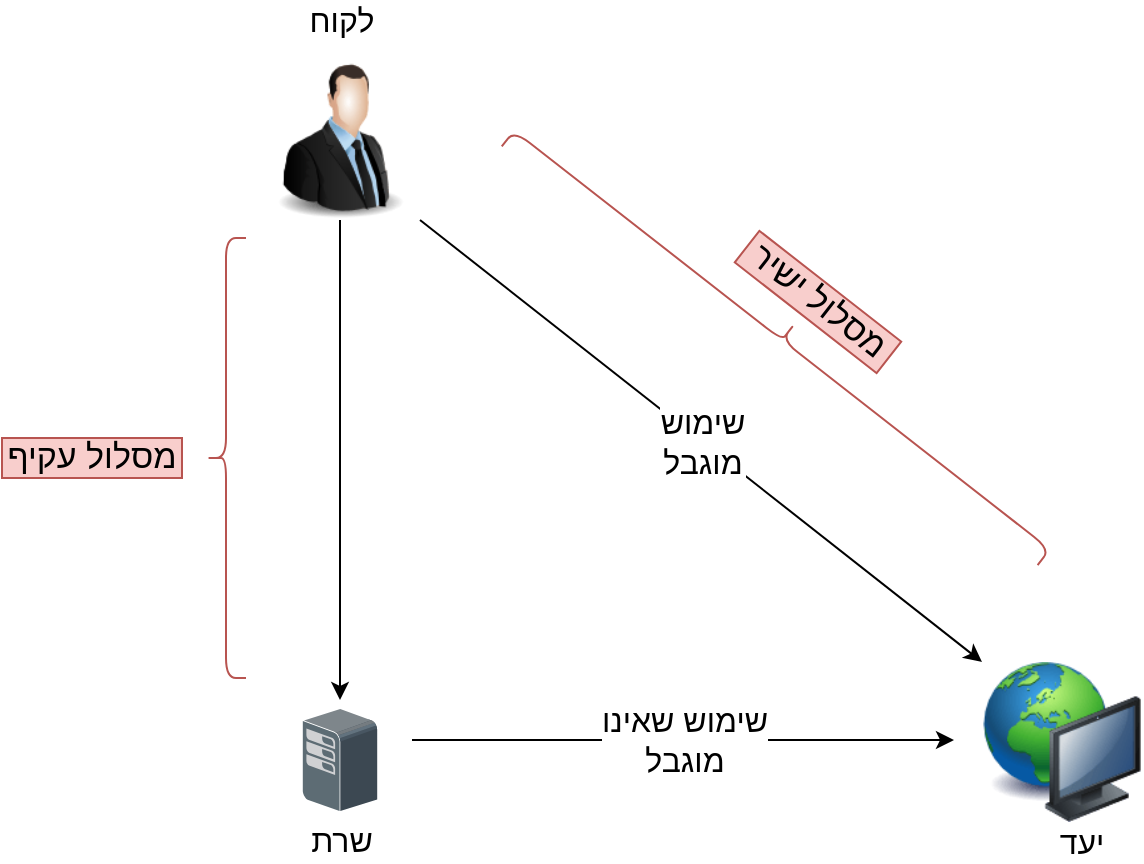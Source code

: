 <mxfile version="14.6.13" type="device"><diagram id="Ho4_53Wz9RABUzOxlAgu" name="‫עמוד-1‬"><mxGraphModel dx="1091" dy="853" grid="1" gridSize="10" guides="1" tooltips="1" connect="1" arrows="1" fold="1" page="1" pageScale="1" pageWidth="827" pageHeight="1169" math="0" shadow="0"><root><mxCell id="0"/><mxCell id="1" parent="0"/><mxCell id="nrwDTAqxIX--yiErOylV-1" value="" style="image;html=1;image=img/lib/clip_art/people/Suit_Man_128x128.png" parent="1" vertex="1"><mxGeometry x="369" y="100" width="80" height="80" as="geometry"/></mxCell><mxCell id="nrwDTAqxIX--yiErOylV-3" value="" style="image;html=1;image=img/lib/clip_art/computers/Network_128x128.png" parent="1" vertex="1"><mxGeometry x="730" y="401" width="80" height="80" as="geometry"/></mxCell><mxCell id="nrwDTAqxIX--yiErOylV-4" value="" style="shadow=0;dashed=0;html=1;labelPosition=center;verticalLabelPosition=bottom;verticalAlign=top;align=center;outlineConnect=0;shape=mxgraph.veeam.3d.esx_esxi;" parent="1" vertex="1"><mxGeometry x="390" y="424" width="38" height="52" as="geometry"/></mxCell><mxCell id="nrwDTAqxIX--yiErOylV-5" value="&lt;font style=&quot;font-size: 16px&quot;&gt;יעד&lt;/font&gt;" style="text;html=1;strokeColor=none;fillColor=none;align=center;verticalAlign=middle;whiteSpace=wrap;rounded=0;" parent="1" vertex="1"><mxGeometry x="760" y="481" width="40" height="20" as="geometry"/></mxCell><mxCell id="nrwDTAqxIX--yiErOylV-42" value="&lt;font style=&quot;font-size: 16px&quot;&gt;שרת&lt;/font&gt;" style="text;html=1;strokeColor=none;fillColor=none;align=center;verticalAlign=middle;whiteSpace=wrap;rounded=0;" parent="1" vertex="1"><mxGeometry x="390" y="480" width="40" height="20" as="geometry"/></mxCell><mxCell id="nrwDTAqxIX--yiErOylV-45" value="" style="endArrow=classic;html=1;exitX=1;exitY=1;exitDx=0;exitDy=0;entryX=0;entryY=0;entryDx=0;entryDy=0;" parent="1" source="nrwDTAqxIX--yiErOylV-1" target="nrwDTAqxIX--yiErOylV-3" edge="1"><mxGeometry relative="1" as="geometry"><mxPoint x="360" y="430" as="sourcePoint"/><mxPoint x="460" y="430" as="targetPoint"/></mxGeometry></mxCell><mxCell id="nrwDTAqxIX--yiErOylV-46" value="&lt;font style=&quot;font-size: 16px&quot;&gt;שימוש&lt;br&gt;מוגבל&lt;/font&gt;" style="edgeLabel;resizable=0;html=1;align=center;verticalAlign=middle;" parent="nrwDTAqxIX--yiErOylV-45" connectable="0" vertex="1"><mxGeometry relative="1" as="geometry"/></mxCell><mxCell id="nrwDTAqxIX--yiErOylV-47" value="" style="endArrow=classic;html=1;" parent="1" edge="1"><mxGeometry relative="1" as="geometry"><mxPoint x="445" y="440" as="sourcePoint"/><mxPoint x="716" y="440" as="targetPoint"/></mxGeometry></mxCell><mxCell id="nrwDTAqxIX--yiErOylV-48" value="&lt;font style=&quot;font-size: 16px&quot;&gt;שימוש שאינו&lt;br&gt;מוגבל&lt;/font&gt;" style="edgeLabel;resizable=0;html=1;align=center;verticalAlign=middle;" parent="nrwDTAqxIX--yiErOylV-47" connectable="0" vertex="1"><mxGeometry relative="1" as="geometry"/></mxCell><mxCell id="nrwDTAqxIX--yiErOylV-49" value="" style="endArrow=classic;html=1;exitX=0.5;exitY=1;exitDx=0;exitDy=0;" parent="1" source="nrwDTAqxIX--yiErOylV-1" edge="1"><mxGeometry width="50" height="50" relative="1" as="geometry"><mxPoint x="390" y="450" as="sourcePoint"/><mxPoint x="409" y="420" as="targetPoint"/></mxGeometry></mxCell><mxCell id="nrwDTAqxIX--yiErOylV-50" value="&lt;font style=&quot;font-size: 16px&quot;&gt;לקוח&lt;/font&gt;" style="text;html=1;strokeColor=none;fillColor=none;align=center;verticalAlign=middle;whiteSpace=wrap;rounded=0;" parent="1" vertex="1"><mxGeometry x="390" y="70" width="40" height="20" as="geometry"/></mxCell><mxCell id="nrwDTAqxIX--yiErOylV-51" value="" style="shape=curlyBracket;whiteSpace=wrap;html=1;rounded=1;rotation=128;size=0.5;fillColor=#f8cecc;strokeColor=#b85450;" parent="1" vertex="1"><mxGeometry x="620" y="70" width="20" height="340" as="geometry"/></mxCell><mxCell id="nrwDTAqxIX--yiErOylV-52" value="&lt;font style=&quot;font-size: 17px&quot;&gt;מסלול ישיר&lt;/font&gt;" style="text;html=1;strokeColor=#b85450;fillColor=#f8cecc;align=center;verticalAlign=middle;whiteSpace=wrap;rounded=0;rotation=38;" parent="1" vertex="1"><mxGeometry x="603" y="211" width="90" height="20" as="geometry"/></mxCell><mxCell id="nrwDTAqxIX--yiErOylV-53" value="" style="shape=curlyBracket;whiteSpace=wrap;html=1;rounded=1;rotation=0;size=0.5;fillColor=#f8cecc;strokeColor=#b85450;" parent="1" vertex="1"><mxGeometry x="342" y="189" width="20" height="220" as="geometry"/></mxCell><mxCell id="nrwDTAqxIX--yiErOylV-55" value="&lt;font style=&quot;font-size: 17px&quot;&gt;מסלול עקיף&lt;/font&gt;" style="text;html=1;strokeColor=#b85450;fillColor=#f8cecc;align=center;verticalAlign=middle;whiteSpace=wrap;rounded=0;rotation=0;" parent="1" vertex="1"><mxGeometry x="240" y="289" width="90" height="20" as="geometry"/></mxCell></root></mxGraphModel></diagram></mxfile>